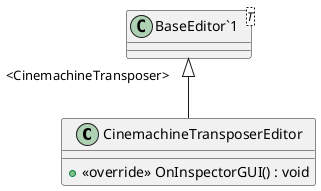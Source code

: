 @startuml
class CinemachineTransposerEditor {
    + <<override>> OnInspectorGUI() : void
}
class "BaseEditor`1"<T> {
}
"BaseEditor`1" "<CinemachineTransposer>" <|-- CinemachineTransposerEditor
@enduml
